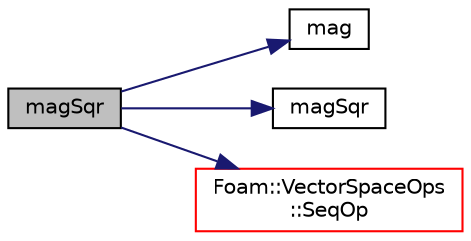digraph "magSqr"
{
  bgcolor="transparent";
  edge [fontname="Helvetica",fontsize="10",labelfontname="Helvetica",labelfontsize="10"];
  node [fontname="Helvetica",fontsize="10",shape=record];
  rankdir="LR";
  Node142496 [label="magSqr",height=0.2,width=0.4,color="black", fillcolor="grey75", style="filled", fontcolor="black"];
  Node142496 -> Node142497 [color="midnightblue",fontsize="10",style="solid",fontname="Helvetica"];
  Node142497 [label="mag",height=0.2,width=0.4,color="black",URL="$a21851.html#a929da2a3fdcf3dacbbe0487d3a330dae"];
  Node142496 -> Node142498 [color="midnightblue",fontsize="10",style="solid",fontname="Helvetica"];
  Node142498 [label="magSqr",height=0.2,width=0.4,color="black",URL="$a21851.html#ae6fff2c6981e6d9618aa5038e69def6e"];
  Node142496 -> Node142499 [color="midnightblue",fontsize="10",style="solid",fontname="Helvetica"];
  Node142499 [label="Foam::VectorSpaceOps\l::SeqOp",height=0.2,width=0.4,color="red",URL="$a29821.html#a795250159e68e47abe1d86f5b2873c04"];
}
